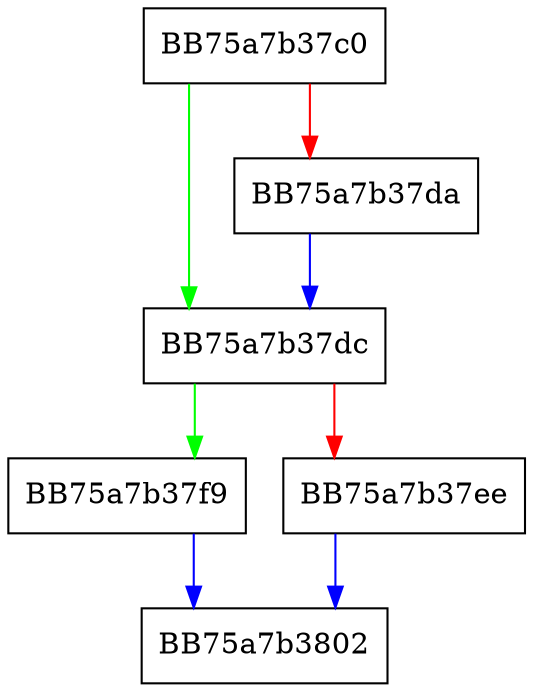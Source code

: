 digraph FPU_fst_double {
  node [shape="box"];
  graph [splines=ortho];
  BB75a7b37c0 -> BB75a7b37dc [color="green"];
  BB75a7b37c0 -> BB75a7b37da [color="red"];
  BB75a7b37da -> BB75a7b37dc [color="blue"];
  BB75a7b37dc -> BB75a7b37f9 [color="green"];
  BB75a7b37dc -> BB75a7b37ee [color="red"];
  BB75a7b37ee -> BB75a7b3802 [color="blue"];
  BB75a7b37f9 -> BB75a7b3802 [color="blue"];
}